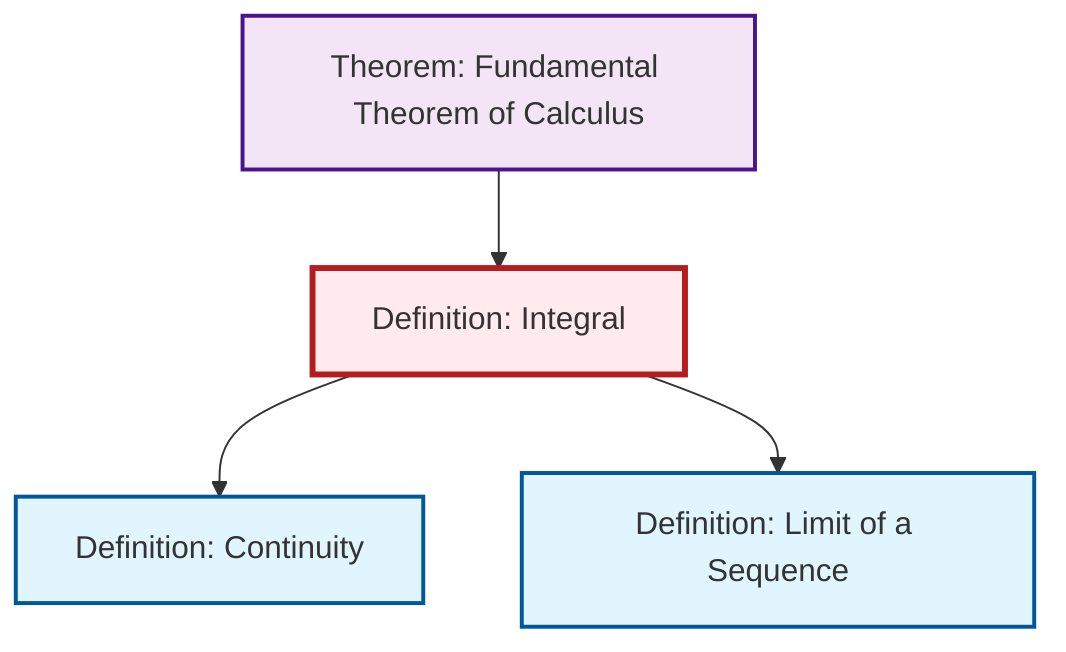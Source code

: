graph TD
    classDef definition fill:#e1f5fe,stroke:#01579b,stroke-width:2px
    classDef theorem fill:#f3e5f5,stroke:#4a148c,stroke-width:2px
    classDef axiom fill:#fff3e0,stroke:#e65100,stroke-width:2px
    classDef example fill:#e8f5e9,stroke:#1b5e20,stroke-width:2px
    classDef current fill:#ffebee,stroke:#b71c1c,stroke-width:3px
    def-integral["Definition: Integral"]:::definition
    thm-fundamental-calculus["Theorem: Fundamental Theorem of Calculus"]:::theorem
    def-limit["Definition: Limit of a Sequence"]:::definition
    def-continuity["Definition: Continuity"]:::definition
    thm-fundamental-calculus --> def-integral
    def-integral --> def-continuity
    def-integral --> def-limit
    class def-integral current